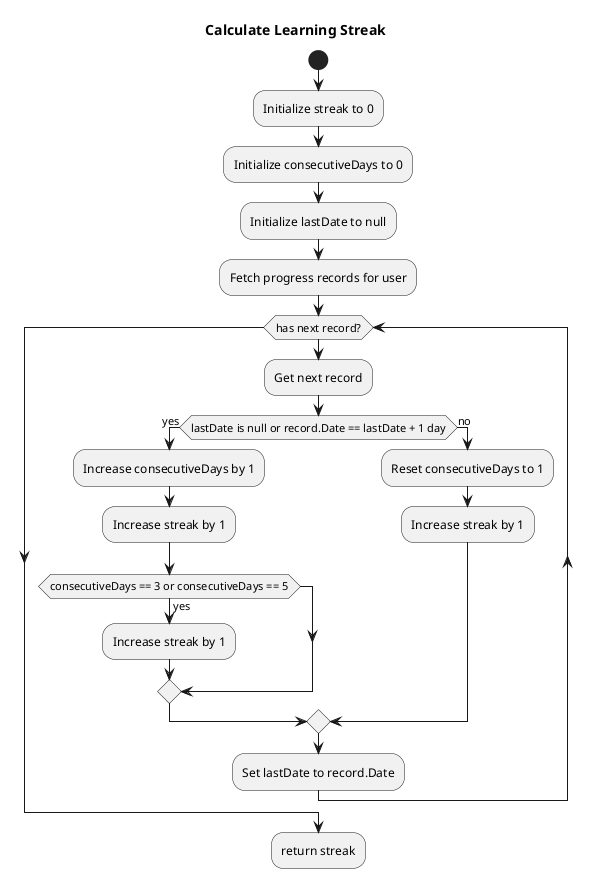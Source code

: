 @startuml

title Calculate Learning Streak

start
:Initialize streak to 0;
:Initialize consecutiveDays to 0;
:Initialize lastDate to null;
:Fetch progress records for user;
while (has next record?)
  :Get next record;
  if (lastDate is null or record.Date == lastDate + 1 day) then (yes)
    :Increase consecutiveDays by 1;
    :Increase streak by 1;
    if (consecutiveDays == 3 or consecutiveDays == 5) then (yes)
      :Increase streak by 1;
    endif
  else (no)
    :Reset consecutiveDays to 1;
    :Increase streak by 1;
  endif
  :Set lastDate to record.Date;
endwhile
:return streak;

@enduml